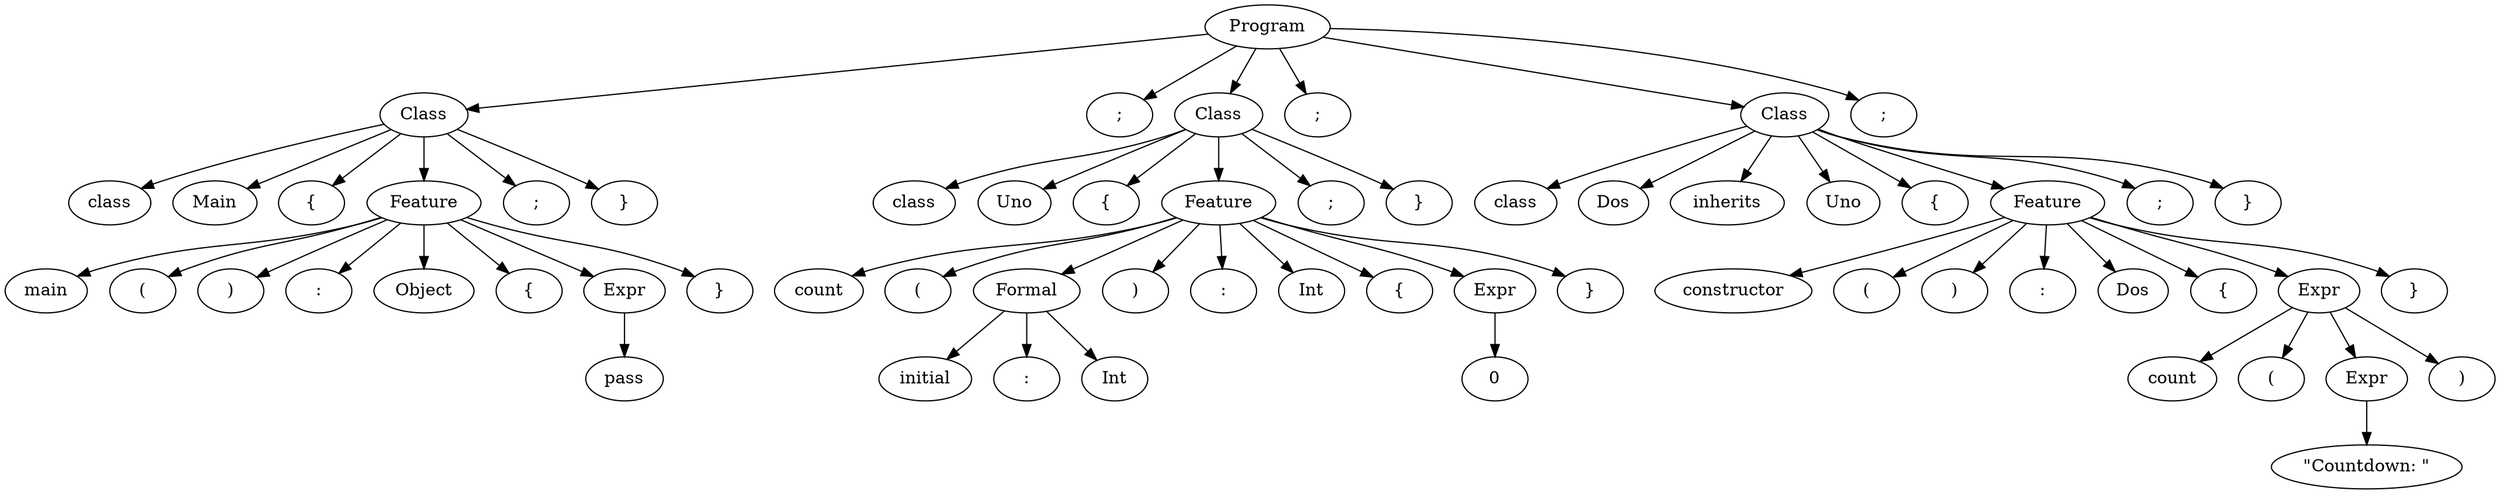 digraph {
	0 [label=Program]
	0 -> 1
	1 [label=Class]
	1 -> 2
	2 [label=class]
	1 -> 3
	3 [label=Main]
	1 -> 4
	4 [label="{"]
	1 -> 5
	5 [label=Feature]
	5 -> 6
	6 [label=main]
	5 -> 7
	7 [label="("]
	5 -> 8
	8 [label=")"]
	5 -> 9
	9 [label=":"]
	5 -> 10
	10 [label=Object]
	5 -> 11
	11 [label="{"]
	5 -> 12
	12 [label=Expr]
	12 -> 13
	13 [label=pass]
	5 -> 14
	14 [label="}"]
	1 -> 15
	15 [label=";"]
	1 -> 16
	16 [label="}"]
	0 -> 17
	17 [label=";"]
	0 -> 18
	18 [label=Class]
	18 -> 19
	19 [label=class]
	18 -> 20
	20 [label=Uno]
	18 -> 21
	21 [label="{"]
	18 -> 22
	22 [label=Feature]
	22 -> 23
	23 [label=count]
	22 -> 24
	24 [label="("]
	22 -> 25
	25 [label=Formal]
	25 -> 26
	26 [label=initial]
	25 -> 27
	27 [label=":"]
	25 -> 28
	28 [label=Int]
	22 -> 29
	29 [label=")"]
	22 -> 30
	30 [label=":"]
	22 -> 31
	31 [label=Int]
	22 -> 32
	32 [label="{"]
	22 -> 33
	33 [label=Expr]
	33 -> 34
	34 [label=0]
	22 -> 35
	35 [label="}"]
	18 -> 36
	36 [label=";"]
	18 -> 37
	37 [label="}"]
	0 -> 38
	38 [label=";"]
	0 -> 39
	39 [label=Class]
	39 -> 40
	40 [label=class]
	39 -> 41
	41 [label=Dos]
	39 -> 42
	42 [label=inherits]
	39 -> 43
	43 [label=Uno]
	39 -> 44
	44 [label="{"]
	39 -> 45
	45 [label=Feature]
	45 -> 46
	46 [label=constructor]
	45 -> 47
	47 [label="("]
	45 -> 48
	48 [label=")"]
	45 -> 49
	49 [label=":"]
	45 -> 50
	50 [label=Dos]
	45 -> 51
	51 [label="{"]
	45 -> 52
	52 [label=Expr]
	52 -> 53
	53 [label=count]
	52 -> 54
	54 [label="("]
	52 -> 55
	55 [label=Expr]
	55 -> 56
	56 [label="\"Countdown: \""]
	52 -> 57
	57 [label=")"]
	45 -> 58
	58 [label="}"]
	39 -> 59
	59 [label=";"]
	39 -> 60
	60 [label="}"]
	0 -> 61
	61 [label=";"]
}
